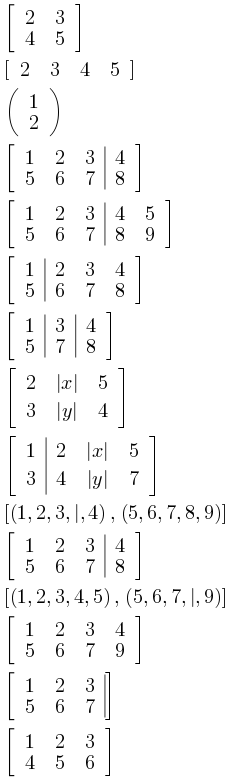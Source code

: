 {
  "sha1": "4lm7bp32mzj2oemhnh9v2tc589su6bs",
  "insertion": {
    "when": "2024-06-13T21:05:27.702Z",
    "url": "https://github.com/plantuml/plantuml/pull/1767",
    "user": "The-Lum"
  }
}
@startcreole
<math>[(2,3),(4,5)]</math>
<math>[(2,3,4,5)]</math>
<math>((1),(2))</math>
<math>[(1,2,3,|,4),(5,6,7, |,8)]</math>
<math>[(1,2,3, | ,4,5),(5,6,7, | ,8,9)]</math>
<math>[(1,|,2,3,4),(5,|,6,7,8)]</math>
<math>[(1,|,3,|,4),(5,|,7,|,8)]</math>
<math>[(2,|x|,5),(3,|y|,4)]</math>
<math>[(1,|,2,|x|,5),(3,|,4,|y|,7)]</math>
<math>[(1,2,3,|,4),(5,6,7,8,9)]</math>
<math>[(1,2,3,|,4),(5,6,7,8)]</math>
<math>[(1,2,3,4,5),(5,6,7,|,9)]</math>
<math>[(1,2,3,4),(5,6,7,|,9)]</math>
<math>[(1,2,3,|),(5,6,7,|)]</math>
<math>[[1,2,3],[4,5,6]]</math>
@endcreole
